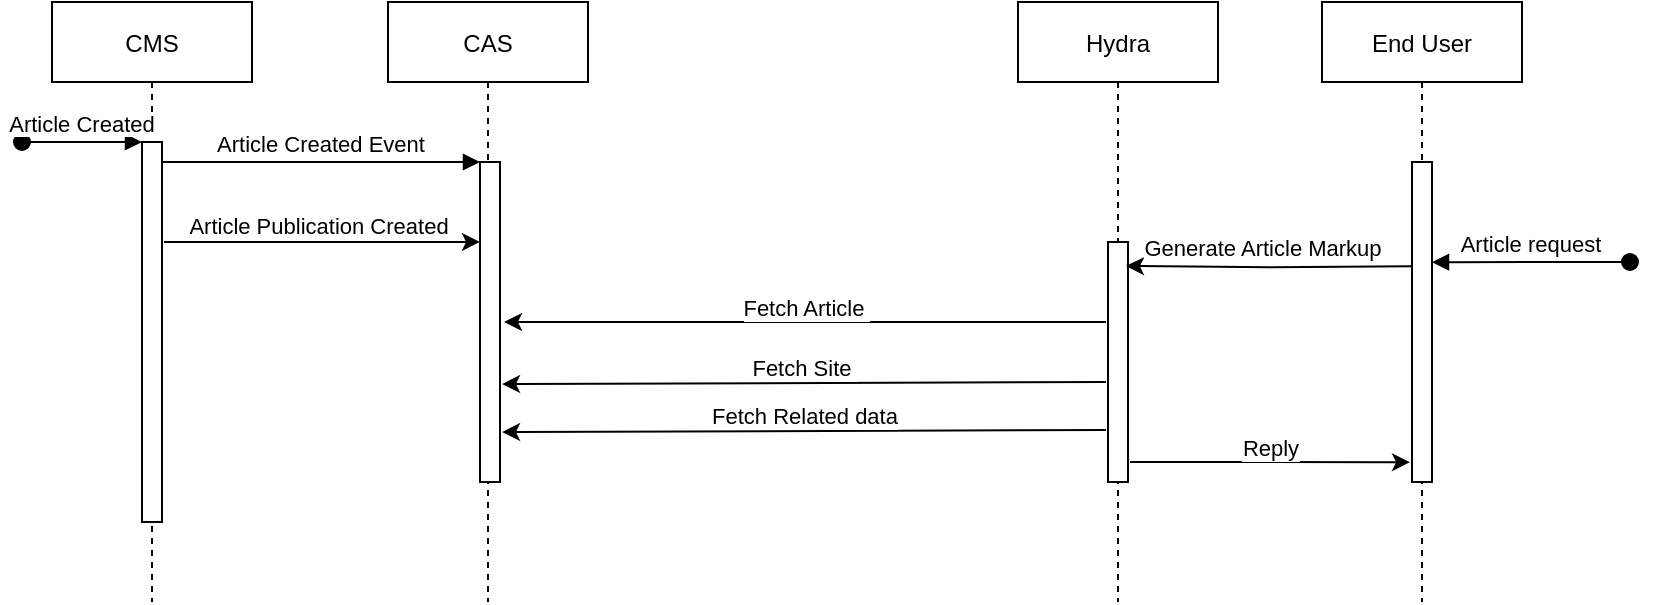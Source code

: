 <mxfile version="17.4.0" type="github">
  <diagram id="kgpKYQtTHZ0yAKxKKP6v" name="Page-1">
    <mxGraphModel dx="1422" dy="737" grid="1" gridSize="10" guides="1" tooltips="1" connect="1" arrows="1" fold="1" page="1" pageScale="1" pageWidth="850" pageHeight="1100" math="0" shadow="0">
      <root>
        <mxCell id="0" />
        <mxCell id="1" parent="0" />
        <mxCell id="3nuBFxr9cyL0pnOWT2aG-1" value="CMS" style="shape=umlLifeline;perimeter=lifelinePerimeter;container=1;collapsible=0;recursiveResize=0;rounded=0;shadow=0;strokeWidth=1;" parent="1" vertex="1">
          <mxGeometry x="41" y="80" width="100" height="300" as="geometry" />
        </mxCell>
        <mxCell id="3nuBFxr9cyL0pnOWT2aG-2" value="" style="points=[];perimeter=orthogonalPerimeter;rounded=0;shadow=0;strokeWidth=1;" parent="3nuBFxr9cyL0pnOWT2aG-1" vertex="1">
          <mxGeometry x="45" y="70" width="10" height="190" as="geometry" />
        </mxCell>
        <mxCell id="3nuBFxr9cyL0pnOWT2aG-3" value="Article Created" style="verticalAlign=bottom;startArrow=oval;endArrow=block;startSize=8;shadow=0;strokeWidth=1;" parent="3nuBFxr9cyL0pnOWT2aG-1" target="3nuBFxr9cyL0pnOWT2aG-2" edge="1">
          <mxGeometry relative="1" as="geometry">
            <mxPoint x="-15" y="70" as="sourcePoint" />
          </mxGeometry>
        </mxCell>
        <mxCell id="3nuBFxr9cyL0pnOWT2aG-5" value="CAS" style="shape=umlLifeline;perimeter=lifelinePerimeter;container=1;collapsible=0;recursiveResize=0;rounded=0;shadow=0;strokeWidth=1;" parent="1" vertex="1">
          <mxGeometry x="209" y="80" width="100" height="300" as="geometry" />
        </mxCell>
        <mxCell id="3nuBFxr9cyL0pnOWT2aG-6" value="" style="points=[];perimeter=orthogonalPerimeter;rounded=0;shadow=0;strokeWidth=1;" parent="3nuBFxr9cyL0pnOWT2aG-5" vertex="1">
          <mxGeometry x="46" y="80" width="10" height="160" as="geometry" />
        </mxCell>
        <mxCell id="3nuBFxr9cyL0pnOWT2aG-8" value="Article Created Event" style="verticalAlign=bottom;endArrow=block;entryX=0;entryY=0;shadow=0;strokeWidth=1;" parent="1" source="3nuBFxr9cyL0pnOWT2aG-2" target="3nuBFxr9cyL0pnOWT2aG-6" edge="1">
          <mxGeometry relative="1" as="geometry">
            <mxPoint x="196" y="160" as="sourcePoint" />
          </mxGeometry>
        </mxCell>
        <mxCell id="hHuIry-eF8QCa4IbNgZh-3" value="Hydra" style="shape=umlLifeline;perimeter=lifelinePerimeter;container=1;collapsible=0;recursiveResize=0;rounded=0;shadow=0;strokeWidth=1;" vertex="1" parent="1">
          <mxGeometry x="524" y="80" width="100" height="300" as="geometry" />
        </mxCell>
        <mxCell id="hHuIry-eF8QCa4IbNgZh-4" value="" style="points=[];perimeter=orthogonalPerimeter;rounded=0;shadow=0;strokeWidth=1;" vertex="1" parent="hHuIry-eF8QCa4IbNgZh-3">
          <mxGeometry x="45" y="120" width="10" height="120" as="geometry" />
        </mxCell>
        <mxCell id="hHuIry-eF8QCa4IbNgZh-5" value="End User" style="shape=umlLifeline;perimeter=lifelinePerimeter;container=1;collapsible=0;recursiveResize=0;rounded=0;shadow=0;strokeWidth=1;" vertex="1" parent="1">
          <mxGeometry x="676" y="80" width="100" height="300" as="geometry" />
        </mxCell>
        <mxCell id="hHuIry-eF8QCa4IbNgZh-6" value="" style="points=[];perimeter=orthogonalPerimeter;rounded=0;shadow=0;strokeWidth=1;" vertex="1" parent="hHuIry-eF8QCa4IbNgZh-5">
          <mxGeometry x="45" y="80" width="10" height="160" as="geometry" />
        </mxCell>
        <mxCell id="hHuIry-eF8QCa4IbNgZh-8" value="" style="endArrow=classic;html=1;rounded=0;exitX=1.1;exitY=0.263;exitDx=0;exitDy=0;exitPerimeter=0;" edge="1" parent="1" source="3nuBFxr9cyL0pnOWT2aG-2" target="3nuBFxr9cyL0pnOWT2aG-6">
          <mxGeometry width="50" height="50" relative="1" as="geometry">
            <mxPoint x="321" y="400" as="sourcePoint" />
            <mxPoint x="371" y="350" as="targetPoint" />
          </mxGeometry>
        </mxCell>
        <mxCell id="hHuIry-eF8QCa4IbNgZh-9" value="Article Publication Created" style="edgeLabel;html=1;align=center;verticalAlign=middle;resizable=0;points=[];" vertex="1" connectable="0" parent="hHuIry-eF8QCa4IbNgZh-8">
          <mxGeometry x="-0.278" relative="1" as="geometry">
            <mxPoint x="20" y="-8" as="offset" />
          </mxGeometry>
        </mxCell>
        <mxCell id="hHuIry-eF8QCa4IbNgZh-10" style="edgeStyle=orthogonalEdgeStyle;rounded=0;orthogonalLoop=1;jettySize=auto;html=1;exitX=0;exitY=0.388;exitDx=0;exitDy=0;exitPerimeter=0;entryX=0.9;entryY=0.1;entryDx=0;entryDy=0;entryPerimeter=0;" edge="1" parent="1" target="hHuIry-eF8QCa4IbNgZh-4">
          <mxGeometry relative="1" as="geometry">
            <mxPoint x="721" y="212.08" as="sourcePoint" />
            <mxPoint x="640" y="250" as="targetPoint" />
            <Array as="points" />
          </mxGeometry>
        </mxCell>
        <mxCell id="hHuIry-eF8QCa4IbNgZh-11" value="Generate Article Markup" style="edgeLabel;html=1;align=center;verticalAlign=middle;resizable=0;points=[];" vertex="1" connectable="0" parent="hHuIry-eF8QCa4IbNgZh-10">
          <mxGeometry x="0.204" y="-2" relative="1" as="geometry">
            <mxPoint x="11" y="-7" as="offset" />
          </mxGeometry>
        </mxCell>
        <mxCell id="hHuIry-eF8QCa4IbNgZh-15" value="Article request" style="verticalAlign=bottom;startArrow=oval;endArrow=block;startSize=8;shadow=0;strokeWidth=1;entryX=1;entryY=0.313;entryDx=0;entryDy=0;entryPerimeter=0;" edge="1" parent="1" target="hHuIry-eF8QCa4IbNgZh-6">
          <mxGeometry relative="1" as="geometry">
            <mxPoint x="830" y="210" as="sourcePoint" />
            <mxPoint x="96" y="160" as="targetPoint" />
          </mxGeometry>
        </mxCell>
        <mxCell id="hHuIry-eF8QCa4IbNgZh-16" value="Fetch Article&amp;nbsp;" style="endArrow=classic;html=1;rounded=0;exitX=-0.1;exitY=0.5;exitDx=0;exitDy=0;exitPerimeter=0;spacingBottom=14;entryX=1.2;entryY=0.5;entryDx=0;entryDy=0;entryPerimeter=0;" edge="1" parent="1" target="3nuBFxr9cyL0pnOWT2aG-6">
          <mxGeometry width="50" height="50" relative="1" as="geometry">
            <mxPoint x="568" y="240" as="sourcePoint" />
            <mxPoint x="259" y="240" as="targetPoint" />
          </mxGeometry>
        </mxCell>
        <mxCell id="hHuIry-eF8QCa4IbNgZh-17" value="Fetch Site&amp;nbsp;" style="endArrow=classic;html=1;rounded=0;spacingBottom=15;entryX=1.3;entryY=0.694;entryDx=0;entryDy=0;entryPerimeter=0;" edge="1" parent="1">
          <mxGeometry width="50" height="50" relative="1" as="geometry">
            <mxPoint x="568" y="270" as="sourcePoint" />
            <mxPoint x="266" y="271.04" as="targetPoint" />
          </mxGeometry>
        </mxCell>
        <mxCell id="hHuIry-eF8QCa4IbNgZh-18" value="Fetch Related data" style="endArrow=classic;html=1;rounded=0;entryX=1;entryY=0.844;entryDx=0;entryDy=0;entryPerimeter=0;exitX=-0.2;exitY=0.783;exitDx=0;exitDy=0;exitPerimeter=0;spacingBottom=15;" edge="1" parent="1">
          <mxGeometry width="50" height="50" relative="1" as="geometry">
            <mxPoint x="568" y="293.96" as="sourcePoint" />
            <mxPoint x="266" y="295.04" as="targetPoint" />
          </mxGeometry>
        </mxCell>
        <mxCell id="hHuIry-eF8QCa4IbNgZh-19" value="Reply" style="endArrow=classic;html=1;rounded=0;entryX=-0.1;entryY=0.938;entryDx=0;entryDy=0;entryPerimeter=0;exitX=1.1;exitY=0.917;exitDx=0;exitDy=0;exitPerimeter=0;spacingBottom=15;" edge="1" parent="1" source="hHuIry-eF8QCa4IbNgZh-4" target="hHuIry-eF8QCa4IbNgZh-6">
          <mxGeometry width="50" height="50" relative="1" as="geometry">
            <mxPoint x="400" y="400" as="sourcePoint" />
            <mxPoint x="450" y="350" as="targetPoint" />
          </mxGeometry>
        </mxCell>
      </root>
    </mxGraphModel>
  </diagram>
</mxfile>
